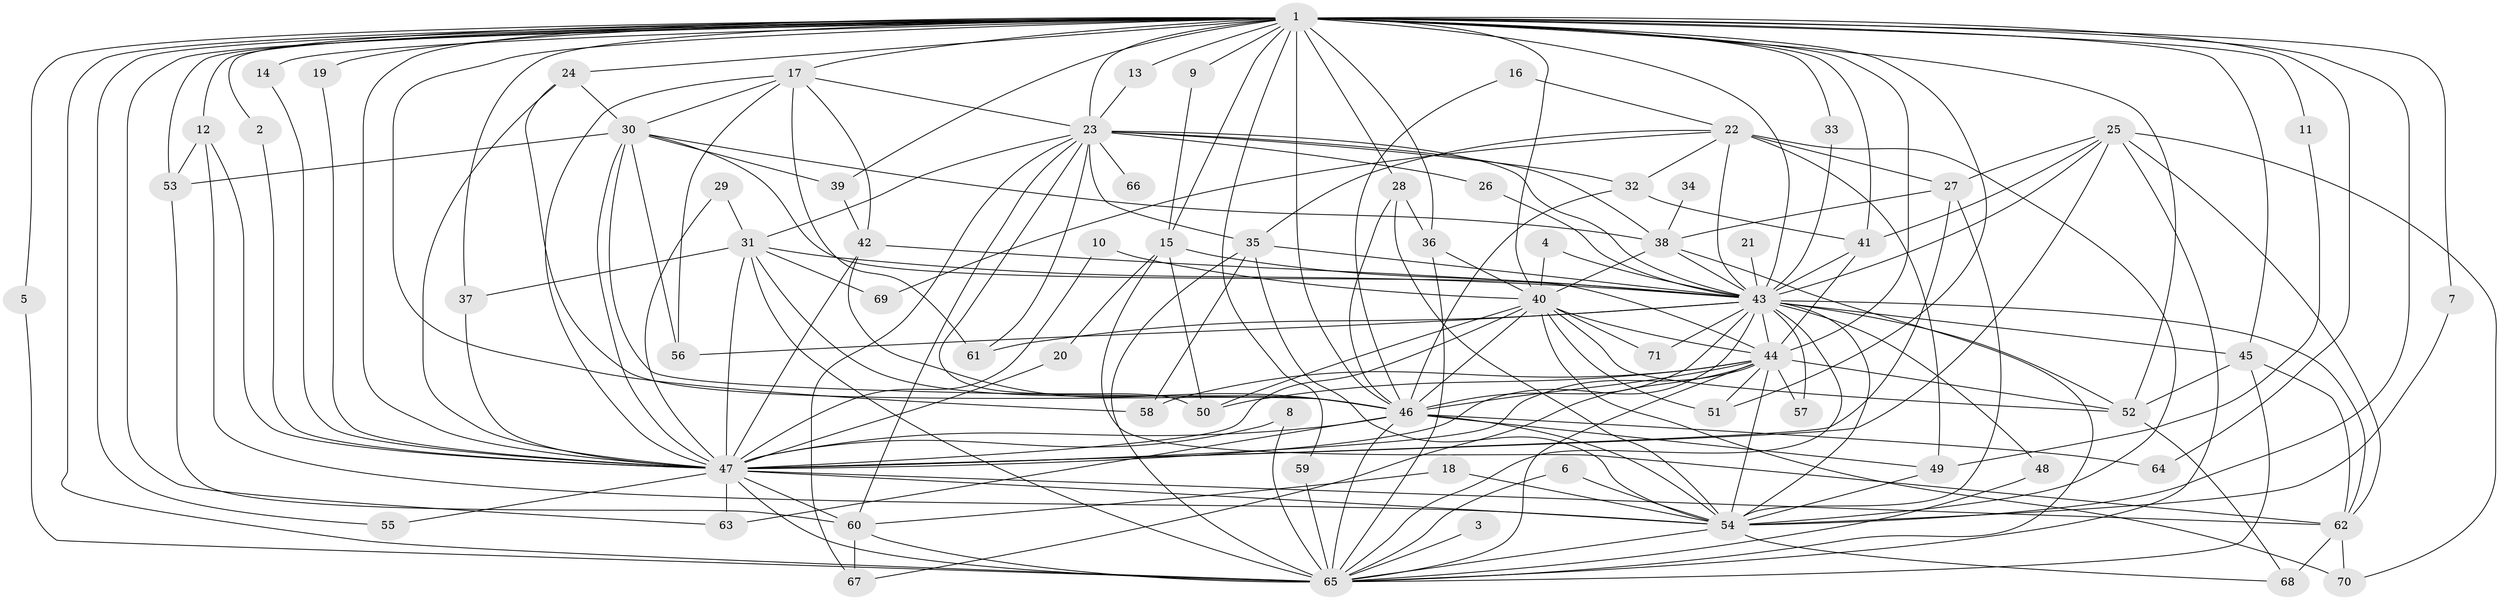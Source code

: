// original degree distribution, {13: 0.007042253521126761, 27: 0.007042253521126761, 22: 0.007042253521126761, 32: 0.007042253521126761, 33: 0.007042253521126761, 18: 0.014084507042253521, 20: 0.014084507042253521, 17: 0.007042253521126761, 6: 0.035211267605633804, 15: 0.007042253521126761, 9: 0.007042253521126761, 3: 0.20422535211267606, 7: 0.02112676056338028, 2: 0.528169014084507, 4: 0.07746478873239436, 12: 0.007042253521126761, 5: 0.04225352112676056}
// Generated by graph-tools (version 1.1) at 2025/49/03/09/25 03:49:33]
// undirected, 71 vertices, 198 edges
graph export_dot {
graph [start="1"]
  node [color=gray90,style=filled];
  1;
  2;
  3;
  4;
  5;
  6;
  7;
  8;
  9;
  10;
  11;
  12;
  13;
  14;
  15;
  16;
  17;
  18;
  19;
  20;
  21;
  22;
  23;
  24;
  25;
  26;
  27;
  28;
  29;
  30;
  31;
  32;
  33;
  34;
  35;
  36;
  37;
  38;
  39;
  40;
  41;
  42;
  43;
  44;
  45;
  46;
  47;
  48;
  49;
  50;
  51;
  52;
  53;
  54;
  55;
  56;
  57;
  58;
  59;
  60;
  61;
  62;
  63;
  64;
  65;
  66;
  67;
  68;
  69;
  70;
  71;
  1 -- 2 [weight=1.0];
  1 -- 5 [weight=1.0];
  1 -- 7 [weight=1.0];
  1 -- 9 [weight=1.0];
  1 -- 11 [weight=1.0];
  1 -- 12 [weight=1.0];
  1 -- 13 [weight=1.0];
  1 -- 14 [weight=1.0];
  1 -- 15 [weight=1.0];
  1 -- 17 [weight=1.0];
  1 -- 19 [weight=1.0];
  1 -- 23 [weight=1.0];
  1 -- 24 [weight=1.0];
  1 -- 28 [weight=1.0];
  1 -- 33 [weight=1.0];
  1 -- 36 [weight=1.0];
  1 -- 37 [weight=1.0];
  1 -- 39 [weight=1.0];
  1 -- 40 [weight=1.0];
  1 -- 41 [weight=2.0];
  1 -- 43 [weight=4.0];
  1 -- 44 [weight=4.0];
  1 -- 45 [weight=1.0];
  1 -- 46 [weight=4.0];
  1 -- 47 [weight=4.0];
  1 -- 51 [weight=1.0];
  1 -- 52 [weight=2.0];
  1 -- 53 [weight=1.0];
  1 -- 54 [weight=4.0];
  1 -- 55 [weight=1.0];
  1 -- 58 [weight=1.0];
  1 -- 59 [weight=1.0];
  1 -- 63 [weight=1.0];
  1 -- 64 [weight=1.0];
  1 -- 65 [weight=4.0];
  2 -- 47 [weight=1.0];
  3 -- 65 [weight=1.0];
  4 -- 40 [weight=1.0];
  4 -- 43 [weight=1.0];
  5 -- 65 [weight=1.0];
  6 -- 54 [weight=1.0];
  6 -- 65 [weight=1.0];
  7 -- 54 [weight=1.0];
  8 -- 47 [weight=1.0];
  8 -- 65 [weight=1.0];
  9 -- 15 [weight=1.0];
  10 -- 40 [weight=1.0];
  10 -- 47 [weight=1.0];
  11 -- 49 [weight=1.0];
  12 -- 47 [weight=1.0];
  12 -- 53 [weight=1.0];
  12 -- 54 [weight=1.0];
  13 -- 23 [weight=1.0];
  14 -- 47 [weight=1.0];
  15 -- 20 [weight=1.0];
  15 -- 43 [weight=1.0];
  15 -- 50 [weight=1.0];
  15 -- 62 [weight=2.0];
  16 -- 22 [weight=1.0];
  16 -- 46 [weight=1.0];
  17 -- 23 [weight=1.0];
  17 -- 30 [weight=1.0];
  17 -- 42 [weight=1.0];
  17 -- 47 [weight=1.0];
  17 -- 56 [weight=1.0];
  17 -- 61 [weight=1.0];
  18 -- 54 [weight=1.0];
  18 -- 60 [weight=1.0];
  19 -- 47 [weight=1.0];
  20 -- 47 [weight=1.0];
  21 -- 43 [weight=1.0];
  22 -- 27 [weight=1.0];
  22 -- 32 [weight=1.0];
  22 -- 35 [weight=1.0];
  22 -- 43 [weight=1.0];
  22 -- 49 [weight=1.0];
  22 -- 54 [weight=2.0];
  22 -- 69 [weight=1.0];
  23 -- 26 [weight=1.0];
  23 -- 31 [weight=1.0];
  23 -- 32 [weight=1.0];
  23 -- 35 [weight=1.0];
  23 -- 38 [weight=1.0];
  23 -- 43 [weight=1.0];
  23 -- 50 [weight=1.0];
  23 -- 60 [weight=1.0];
  23 -- 61 [weight=1.0];
  23 -- 66 [weight=1.0];
  23 -- 67 [weight=1.0];
  24 -- 30 [weight=1.0];
  24 -- 46 [weight=1.0];
  24 -- 47 [weight=1.0];
  25 -- 27 [weight=1.0];
  25 -- 41 [weight=1.0];
  25 -- 43 [weight=1.0];
  25 -- 47 [weight=1.0];
  25 -- 62 [weight=1.0];
  25 -- 65 [weight=1.0];
  25 -- 70 [weight=1.0];
  26 -- 43 [weight=1.0];
  27 -- 38 [weight=1.0];
  27 -- 47 [weight=1.0];
  27 -- 54 [weight=1.0];
  28 -- 36 [weight=1.0];
  28 -- 46 [weight=1.0];
  28 -- 54 [weight=1.0];
  29 -- 31 [weight=1.0];
  29 -- 47 [weight=1.0];
  30 -- 38 [weight=1.0];
  30 -- 39 [weight=1.0];
  30 -- 44 [weight=1.0];
  30 -- 46 [weight=1.0];
  30 -- 47 [weight=1.0];
  30 -- 53 [weight=1.0];
  30 -- 56 [weight=1.0];
  31 -- 37 [weight=1.0];
  31 -- 43 [weight=1.0];
  31 -- 46 [weight=1.0];
  31 -- 47 [weight=1.0];
  31 -- 65 [weight=1.0];
  31 -- 69 [weight=1.0];
  32 -- 41 [weight=1.0];
  32 -- 46 [weight=1.0];
  33 -- 43 [weight=1.0];
  34 -- 38 [weight=1.0];
  35 -- 43 [weight=1.0];
  35 -- 54 [weight=1.0];
  35 -- 58 [weight=1.0];
  35 -- 65 [weight=1.0];
  36 -- 40 [weight=1.0];
  36 -- 65 [weight=1.0];
  37 -- 47 [weight=1.0];
  38 -- 40 [weight=1.0];
  38 -- 43 [weight=1.0];
  38 -- 65 [weight=1.0];
  39 -- 42 [weight=1.0];
  40 -- 44 [weight=1.0];
  40 -- 46 [weight=1.0];
  40 -- 47 [weight=2.0];
  40 -- 50 [weight=1.0];
  40 -- 51 [weight=1.0];
  40 -- 52 [weight=1.0];
  40 -- 70 [weight=1.0];
  40 -- 71 [weight=1.0];
  41 -- 43 [weight=1.0];
  41 -- 44 [weight=1.0];
  42 -- 43 [weight=1.0];
  42 -- 46 [weight=1.0];
  42 -- 47 [weight=1.0];
  43 -- 44 [weight=1.0];
  43 -- 45 [weight=1.0];
  43 -- 46 [weight=1.0];
  43 -- 47 [weight=1.0];
  43 -- 48 [weight=1.0];
  43 -- 52 [weight=1.0];
  43 -- 54 [weight=1.0];
  43 -- 56 [weight=1.0];
  43 -- 57 [weight=1.0];
  43 -- 61 [weight=1.0];
  43 -- 62 [weight=1.0];
  43 -- 65 [weight=1.0];
  43 -- 71 [weight=1.0];
  44 -- 46 [weight=1.0];
  44 -- 47 [weight=1.0];
  44 -- 50 [weight=1.0];
  44 -- 51 [weight=1.0];
  44 -- 52 [weight=1.0];
  44 -- 54 [weight=1.0];
  44 -- 57 [weight=1.0];
  44 -- 58 [weight=1.0];
  44 -- 65 [weight=1.0];
  44 -- 67 [weight=1.0];
  45 -- 52 [weight=1.0];
  45 -- 62 [weight=1.0];
  45 -- 65 [weight=1.0];
  46 -- 47 [weight=1.0];
  46 -- 49 [weight=1.0];
  46 -- 54 [weight=1.0];
  46 -- 63 [weight=1.0];
  46 -- 64 [weight=1.0];
  46 -- 65 [weight=1.0];
  47 -- 54 [weight=1.0];
  47 -- 55 [weight=1.0];
  47 -- 60 [weight=1.0];
  47 -- 62 [weight=1.0];
  47 -- 63 [weight=1.0];
  47 -- 65 [weight=1.0];
  48 -- 65 [weight=1.0];
  49 -- 54 [weight=1.0];
  52 -- 68 [weight=1.0];
  53 -- 60 [weight=1.0];
  54 -- 65 [weight=2.0];
  54 -- 68 [weight=1.0];
  59 -- 65 [weight=1.0];
  60 -- 65 [weight=2.0];
  60 -- 67 [weight=1.0];
  62 -- 68 [weight=1.0];
  62 -- 70 [weight=1.0];
}
